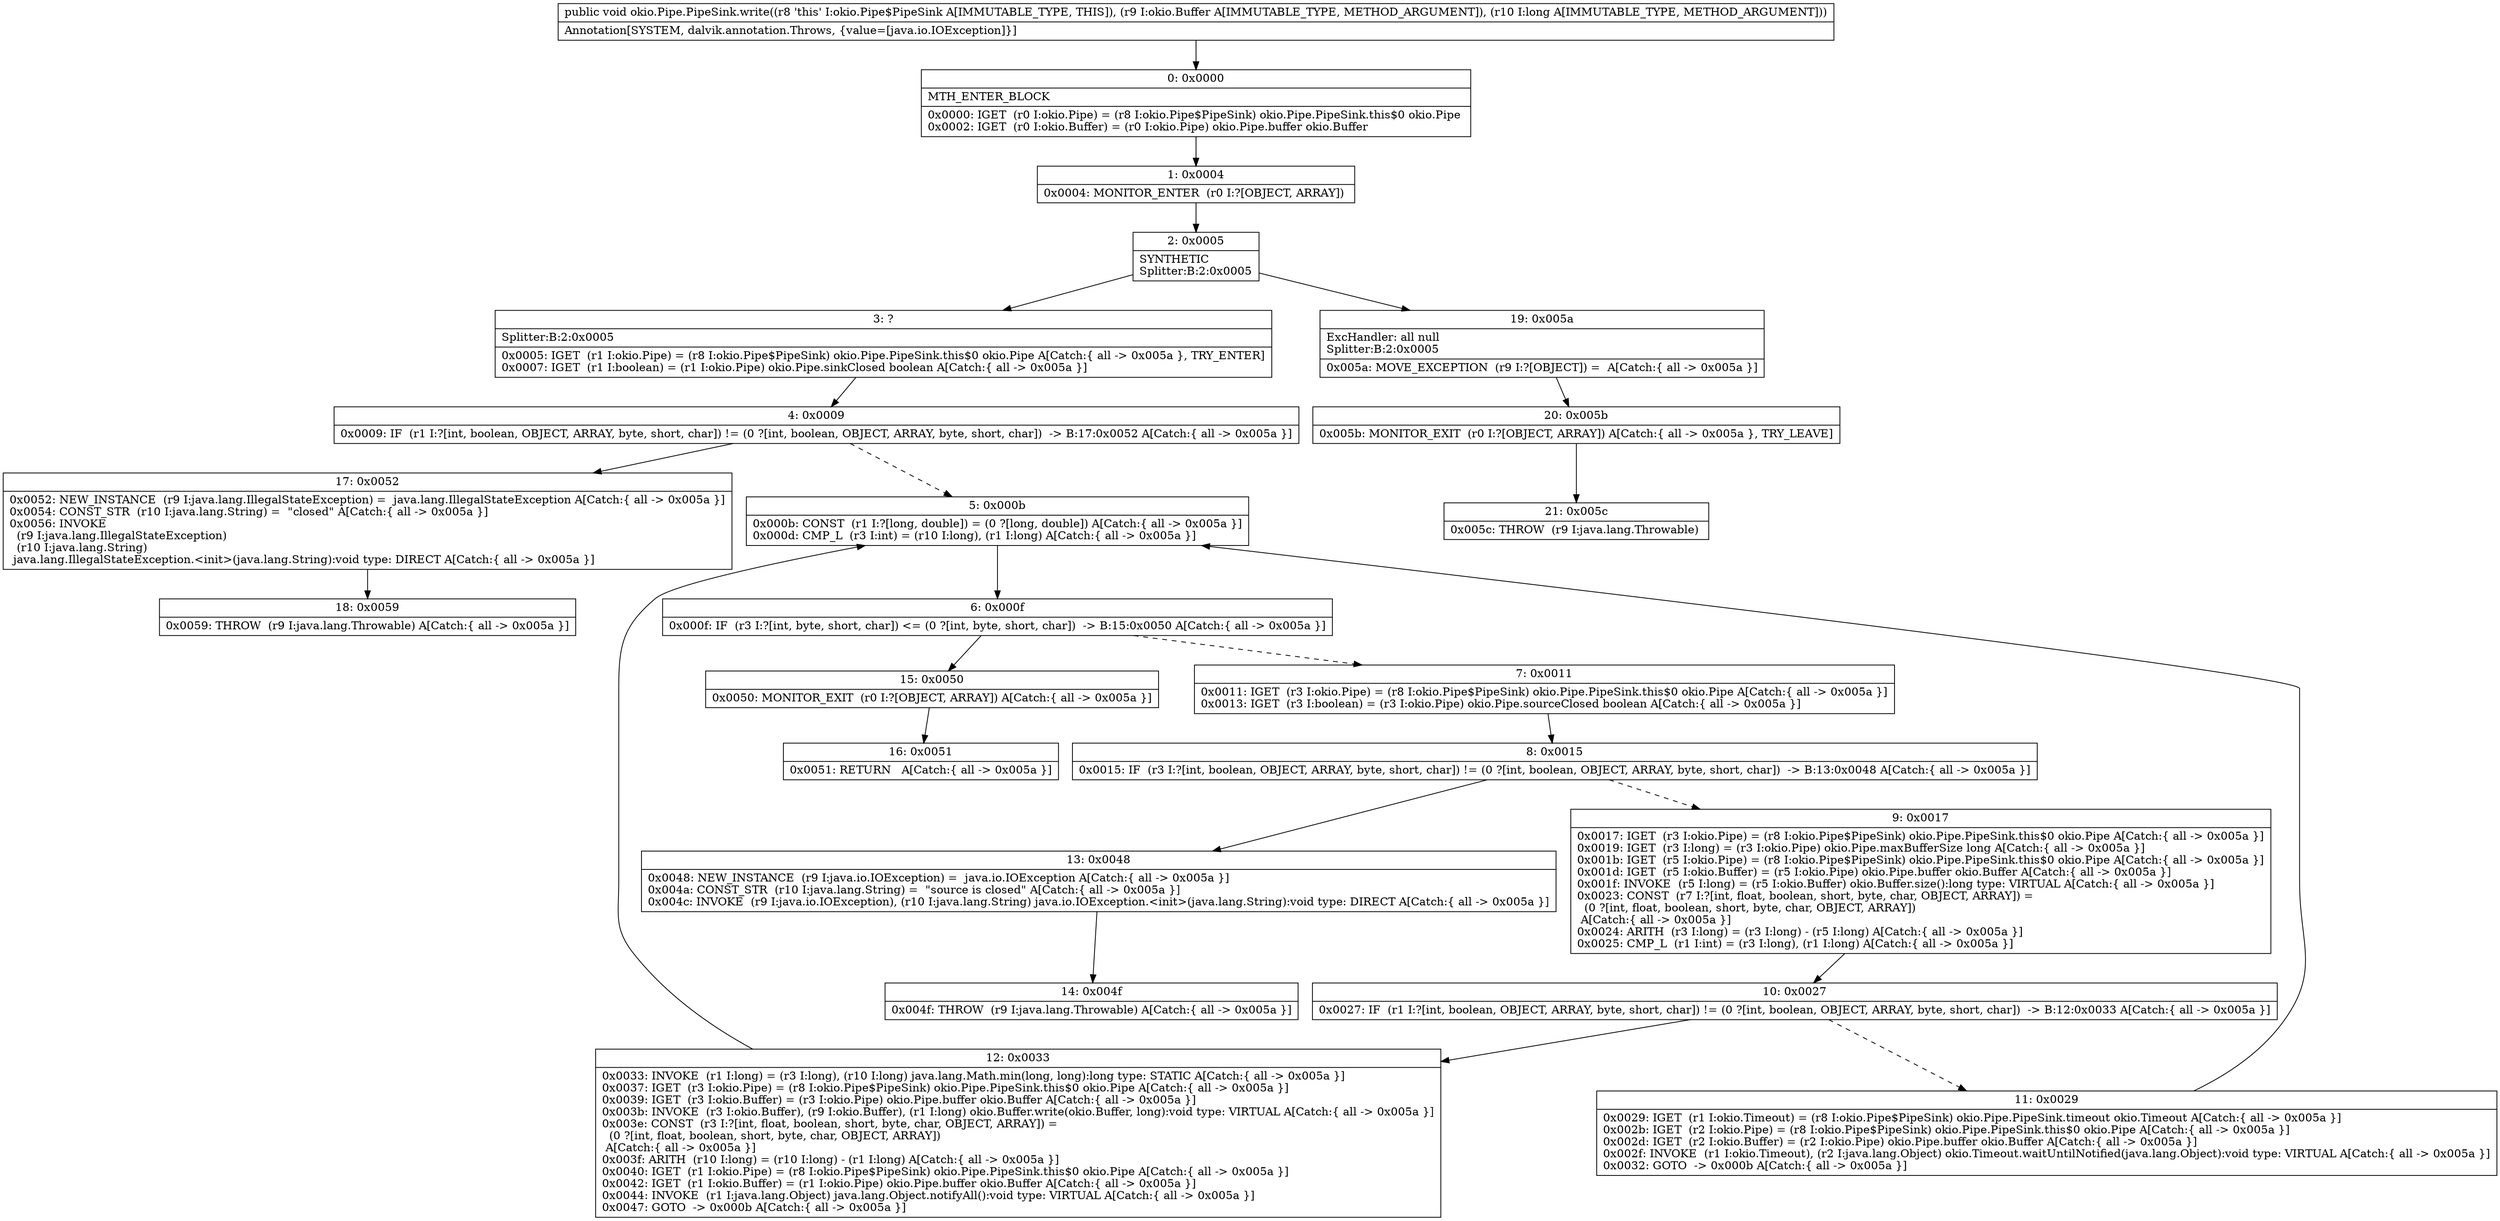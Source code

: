 digraph "CFG forokio.Pipe.PipeSink.write(Lokio\/Buffer;J)V" {
Node_0 [shape=record,label="{0\:\ 0x0000|MTH_ENTER_BLOCK\l|0x0000: IGET  (r0 I:okio.Pipe) = (r8 I:okio.Pipe$PipeSink) okio.Pipe.PipeSink.this$0 okio.Pipe \l0x0002: IGET  (r0 I:okio.Buffer) = (r0 I:okio.Pipe) okio.Pipe.buffer okio.Buffer \l}"];
Node_1 [shape=record,label="{1\:\ 0x0004|0x0004: MONITOR_ENTER  (r0 I:?[OBJECT, ARRAY]) \l}"];
Node_2 [shape=record,label="{2\:\ 0x0005|SYNTHETIC\lSplitter:B:2:0x0005\l}"];
Node_3 [shape=record,label="{3\:\ ?|Splitter:B:2:0x0005\l|0x0005: IGET  (r1 I:okio.Pipe) = (r8 I:okio.Pipe$PipeSink) okio.Pipe.PipeSink.this$0 okio.Pipe A[Catch:\{ all \-\> 0x005a \}, TRY_ENTER]\l0x0007: IGET  (r1 I:boolean) = (r1 I:okio.Pipe) okio.Pipe.sinkClosed boolean A[Catch:\{ all \-\> 0x005a \}]\l}"];
Node_4 [shape=record,label="{4\:\ 0x0009|0x0009: IF  (r1 I:?[int, boolean, OBJECT, ARRAY, byte, short, char]) != (0 ?[int, boolean, OBJECT, ARRAY, byte, short, char])  \-\> B:17:0x0052 A[Catch:\{ all \-\> 0x005a \}]\l}"];
Node_5 [shape=record,label="{5\:\ 0x000b|0x000b: CONST  (r1 I:?[long, double]) = (0 ?[long, double]) A[Catch:\{ all \-\> 0x005a \}]\l0x000d: CMP_L  (r3 I:int) = (r10 I:long), (r1 I:long) A[Catch:\{ all \-\> 0x005a \}]\l}"];
Node_6 [shape=record,label="{6\:\ 0x000f|0x000f: IF  (r3 I:?[int, byte, short, char]) \<= (0 ?[int, byte, short, char])  \-\> B:15:0x0050 A[Catch:\{ all \-\> 0x005a \}]\l}"];
Node_7 [shape=record,label="{7\:\ 0x0011|0x0011: IGET  (r3 I:okio.Pipe) = (r8 I:okio.Pipe$PipeSink) okio.Pipe.PipeSink.this$0 okio.Pipe A[Catch:\{ all \-\> 0x005a \}]\l0x0013: IGET  (r3 I:boolean) = (r3 I:okio.Pipe) okio.Pipe.sourceClosed boolean A[Catch:\{ all \-\> 0x005a \}]\l}"];
Node_8 [shape=record,label="{8\:\ 0x0015|0x0015: IF  (r3 I:?[int, boolean, OBJECT, ARRAY, byte, short, char]) != (0 ?[int, boolean, OBJECT, ARRAY, byte, short, char])  \-\> B:13:0x0048 A[Catch:\{ all \-\> 0x005a \}]\l}"];
Node_9 [shape=record,label="{9\:\ 0x0017|0x0017: IGET  (r3 I:okio.Pipe) = (r8 I:okio.Pipe$PipeSink) okio.Pipe.PipeSink.this$0 okio.Pipe A[Catch:\{ all \-\> 0x005a \}]\l0x0019: IGET  (r3 I:long) = (r3 I:okio.Pipe) okio.Pipe.maxBufferSize long A[Catch:\{ all \-\> 0x005a \}]\l0x001b: IGET  (r5 I:okio.Pipe) = (r8 I:okio.Pipe$PipeSink) okio.Pipe.PipeSink.this$0 okio.Pipe A[Catch:\{ all \-\> 0x005a \}]\l0x001d: IGET  (r5 I:okio.Buffer) = (r5 I:okio.Pipe) okio.Pipe.buffer okio.Buffer A[Catch:\{ all \-\> 0x005a \}]\l0x001f: INVOKE  (r5 I:long) = (r5 I:okio.Buffer) okio.Buffer.size():long type: VIRTUAL A[Catch:\{ all \-\> 0x005a \}]\l0x0023: CONST  (r7 I:?[int, float, boolean, short, byte, char, OBJECT, ARRAY]) = \l  (0 ?[int, float, boolean, short, byte, char, OBJECT, ARRAY])\l A[Catch:\{ all \-\> 0x005a \}]\l0x0024: ARITH  (r3 I:long) = (r3 I:long) \- (r5 I:long) A[Catch:\{ all \-\> 0x005a \}]\l0x0025: CMP_L  (r1 I:int) = (r3 I:long), (r1 I:long) A[Catch:\{ all \-\> 0x005a \}]\l}"];
Node_10 [shape=record,label="{10\:\ 0x0027|0x0027: IF  (r1 I:?[int, boolean, OBJECT, ARRAY, byte, short, char]) != (0 ?[int, boolean, OBJECT, ARRAY, byte, short, char])  \-\> B:12:0x0033 A[Catch:\{ all \-\> 0x005a \}]\l}"];
Node_11 [shape=record,label="{11\:\ 0x0029|0x0029: IGET  (r1 I:okio.Timeout) = (r8 I:okio.Pipe$PipeSink) okio.Pipe.PipeSink.timeout okio.Timeout A[Catch:\{ all \-\> 0x005a \}]\l0x002b: IGET  (r2 I:okio.Pipe) = (r8 I:okio.Pipe$PipeSink) okio.Pipe.PipeSink.this$0 okio.Pipe A[Catch:\{ all \-\> 0x005a \}]\l0x002d: IGET  (r2 I:okio.Buffer) = (r2 I:okio.Pipe) okio.Pipe.buffer okio.Buffer A[Catch:\{ all \-\> 0x005a \}]\l0x002f: INVOKE  (r1 I:okio.Timeout), (r2 I:java.lang.Object) okio.Timeout.waitUntilNotified(java.lang.Object):void type: VIRTUAL A[Catch:\{ all \-\> 0x005a \}]\l0x0032: GOTO  \-\> 0x000b A[Catch:\{ all \-\> 0x005a \}]\l}"];
Node_12 [shape=record,label="{12\:\ 0x0033|0x0033: INVOKE  (r1 I:long) = (r3 I:long), (r10 I:long) java.lang.Math.min(long, long):long type: STATIC A[Catch:\{ all \-\> 0x005a \}]\l0x0037: IGET  (r3 I:okio.Pipe) = (r8 I:okio.Pipe$PipeSink) okio.Pipe.PipeSink.this$0 okio.Pipe A[Catch:\{ all \-\> 0x005a \}]\l0x0039: IGET  (r3 I:okio.Buffer) = (r3 I:okio.Pipe) okio.Pipe.buffer okio.Buffer A[Catch:\{ all \-\> 0x005a \}]\l0x003b: INVOKE  (r3 I:okio.Buffer), (r9 I:okio.Buffer), (r1 I:long) okio.Buffer.write(okio.Buffer, long):void type: VIRTUAL A[Catch:\{ all \-\> 0x005a \}]\l0x003e: CONST  (r3 I:?[int, float, boolean, short, byte, char, OBJECT, ARRAY]) = \l  (0 ?[int, float, boolean, short, byte, char, OBJECT, ARRAY])\l A[Catch:\{ all \-\> 0x005a \}]\l0x003f: ARITH  (r10 I:long) = (r10 I:long) \- (r1 I:long) A[Catch:\{ all \-\> 0x005a \}]\l0x0040: IGET  (r1 I:okio.Pipe) = (r8 I:okio.Pipe$PipeSink) okio.Pipe.PipeSink.this$0 okio.Pipe A[Catch:\{ all \-\> 0x005a \}]\l0x0042: IGET  (r1 I:okio.Buffer) = (r1 I:okio.Pipe) okio.Pipe.buffer okio.Buffer A[Catch:\{ all \-\> 0x005a \}]\l0x0044: INVOKE  (r1 I:java.lang.Object) java.lang.Object.notifyAll():void type: VIRTUAL A[Catch:\{ all \-\> 0x005a \}]\l0x0047: GOTO  \-\> 0x000b A[Catch:\{ all \-\> 0x005a \}]\l}"];
Node_13 [shape=record,label="{13\:\ 0x0048|0x0048: NEW_INSTANCE  (r9 I:java.io.IOException) =  java.io.IOException A[Catch:\{ all \-\> 0x005a \}]\l0x004a: CONST_STR  (r10 I:java.lang.String) =  \"source is closed\" A[Catch:\{ all \-\> 0x005a \}]\l0x004c: INVOKE  (r9 I:java.io.IOException), (r10 I:java.lang.String) java.io.IOException.\<init\>(java.lang.String):void type: DIRECT A[Catch:\{ all \-\> 0x005a \}]\l}"];
Node_14 [shape=record,label="{14\:\ 0x004f|0x004f: THROW  (r9 I:java.lang.Throwable) A[Catch:\{ all \-\> 0x005a \}]\l}"];
Node_15 [shape=record,label="{15\:\ 0x0050|0x0050: MONITOR_EXIT  (r0 I:?[OBJECT, ARRAY]) A[Catch:\{ all \-\> 0x005a \}]\l}"];
Node_16 [shape=record,label="{16\:\ 0x0051|0x0051: RETURN   A[Catch:\{ all \-\> 0x005a \}]\l}"];
Node_17 [shape=record,label="{17\:\ 0x0052|0x0052: NEW_INSTANCE  (r9 I:java.lang.IllegalStateException) =  java.lang.IllegalStateException A[Catch:\{ all \-\> 0x005a \}]\l0x0054: CONST_STR  (r10 I:java.lang.String) =  \"closed\" A[Catch:\{ all \-\> 0x005a \}]\l0x0056: INVOKE  \l  (r9 I:java.lang.IllegalStateException)\l  (r10 I:java.lang.String)\l java.lang.IllegalStateException.\<init\>(java.lang.String):void type: DIRECT A[Catch:\{ all \-\> 0x005a \}]\l}"];
Node_18 [shape=record,label="{18\:\ 0x0059|0x0059: THROW  (r9 I:java.lang.Throwable) A[Catch:\{ all \-\> 0x005a \}]\l}"];
Node_19 [shape=record,label="{19\:\ 0x005a|ExcHandler: all null\lSplitter:B:2:0x0005\l|0x005a: MOVE_EXCEPTION  (r9 I:?[OBJECT]) =  A[Catch:\{ all \-\> 0x005a \}]\l}"];
Node_20 [shape=record,label="{20\:\ 0x005b|0x005b: MONITOR_EXIT  (r0 I:?[OBJECT, ARRAY]) A[Catch:\{ all \-\> 0x005a \}, TRY_LEAVE]\l}"];
Node_21 [shape=record,label="{21\:\ 0x005c|0x005c: THROW  (r9 I:java.lang.Throwable) \l}"];
MethodNode[shape=record,label="{public void okio.Pipe.PipeSink.write((r8 'this' I:okio.Pipe$PipeSink A[IMMUTABLE_TYPE, THIS]), (r9 I:okio.Buffer A[IMMUTABLE_TYPE, METHOD_ARGUMENT]), (r10 I:long A[IMMUTABLE_TYPE, METHOD_ARGUMENT]))  | Annotation[SYSTEM, dalvik.annotation.Throws, \{value=[java.io.IOException]\}]\l}"];
MethodNode -> Node_0;
Node_0 -> Node_1;
Node_1 -> Node_2;
Node_2 -> Node_3;
Node_2 -> Node_19;
Node_3 -> Node_4;
Node_4 -> Node_5[style=dashed];
Node_4 -> Node_17;
Node_5 -> Node_6;
Node_6 -> Node_7[style=dashed];
Node_6 -> Node_15;
Node_7 -> Node_8;
Node_8 -> Node_9[style=dashed];
Node_8 -> Node_13;
Node_9 -> Node_10;
Node_10 -> Node_11[style=dashed];
Node_10 -> Node_12;
Node_11 -> Node_5;
Node_12 -> Node_5;
Node_13 -> Node_14;
Node_15 -> Node_16;
Node_17 -> Node_18;
Node_19 -> Node_20;
Node_20 -> Node_21;
}

